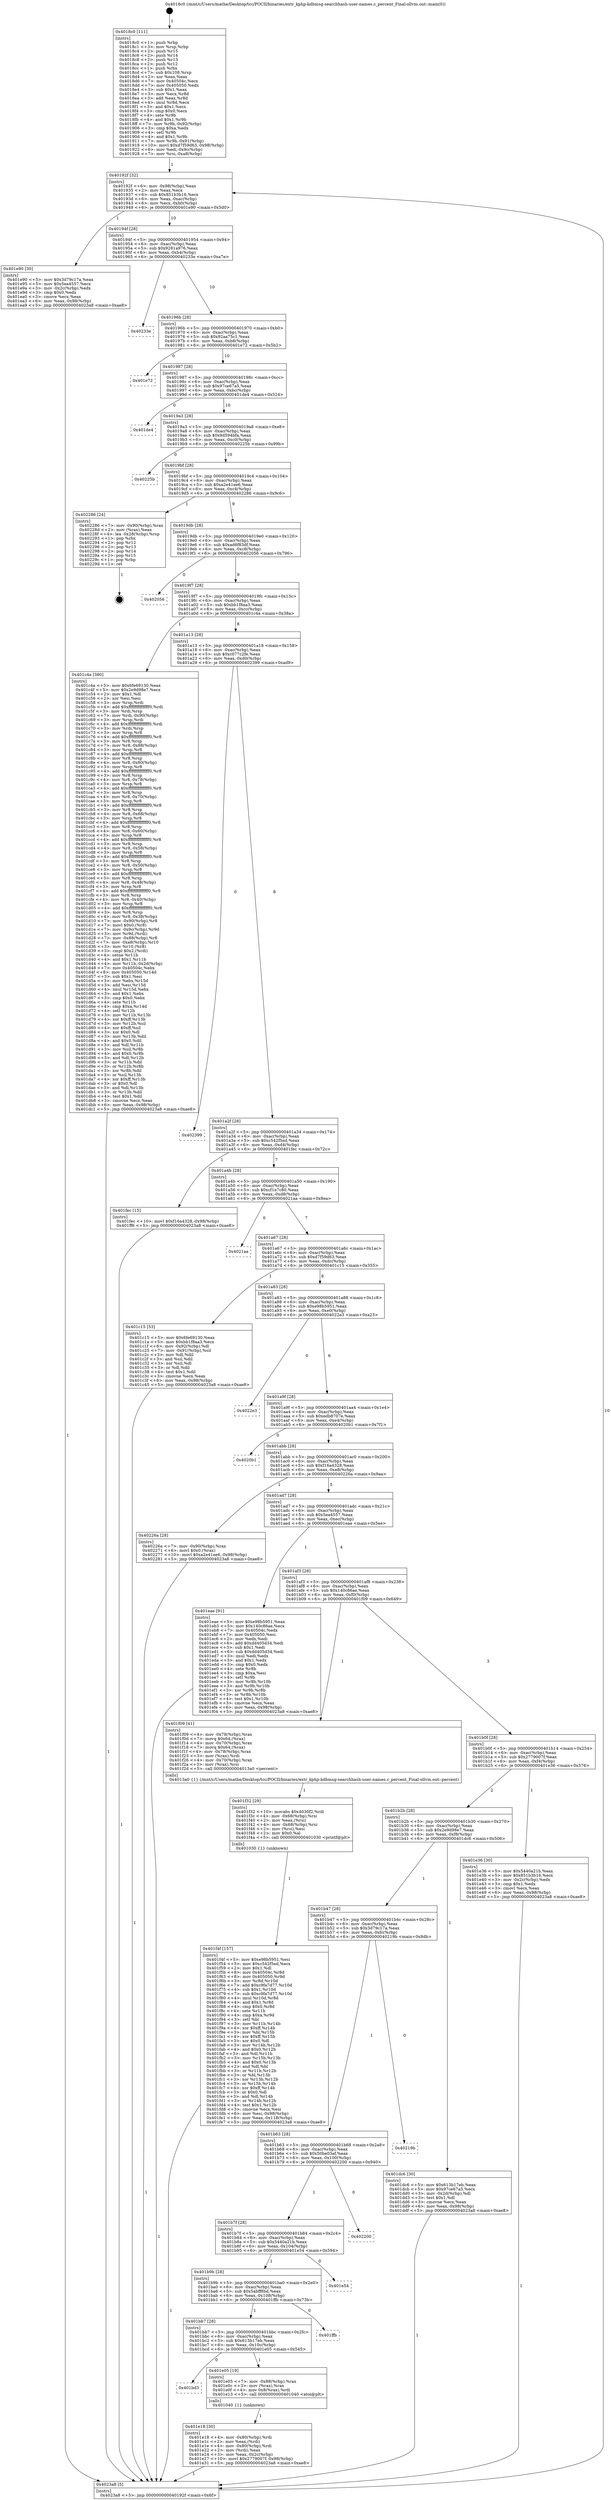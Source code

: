 digraph "0x4018c0" {
  label = "0x4018c0 (/mnt/c/Users/mathe/Desktop/tcc/POCII/binaries/extr_kphp-kdbmsg-searchhash-user-names.c_percent_Final-ollvm.out::main(0))"
  labelloc = "t"
  node[shape=record]

  Entry [label="",width=0.3,height=0.3,shape=circle,fillcolor=black,style=filled]
  "0x40192f" [label="{
     0x40192f [32]\l
     | [instrs]\l
     &nbsp;&nbsp;0x40192f \<+6\>: mov -0x98(%rbp),%eax\l
     &nbsp;&nbsp;0x401935 \<+2\>: mov %eax,%ecx\l
     &nbsp;&nbsp;0x401937 \<+6\>: sub $0x851b3b16,%ecx\l
     &nbsp;&nbsp;0x40193d \<+6\>: mov %eax,-0xac(%rbp)\l
     &nbsp;&nbsp;0x401943 \<+6\>: mov %ecx,-0xb0(%rbp)\l
     &nbsp;&nbsp;0x401949 \<+6\>: je 0000000000401e90 \<main+0x5d0\>\l
  }"]
  "0x401e90" [label="{
     0x401e90 [30]\l
     | [instrs]\l
     &nbsp;&nbsp;0x401e90 \<+5\>: mov $0x3d79c17a,%eax\l
     &nbsp;&nbsp;0x401e95 \<+5\>: mov $0x5ea4557,%ecx\l
     &nbsp;&nbsp;0x401e9a \<+3\>: mov -0x2c(%rbp),%edx\l
     &nbsp;&nbsp;0x401e9d \<+3\>: cmp $0x0,%edx\l
     &nbsp;&nbsp;0x401ea0 \<+3\>: cmove %ecx,%eax\l
     &nbsp;&nbsp;0x401ea3 \<+6\>: mov %eax,-0x98(%rbp)\l
     &nbsp;&nbsp;0x401ea9 \<+5\>: jmp 00000000004023a8 \<main+0xae8\>\l
  }"]
  "0x40194f" [label="{
     0x40194f [28]\l
     | [instrs]\l
     &nbsp;&nbsp;0x40194f \<+5\>: jmp 0000000000401954 \<main+0x94\>\l
     &nbsp;&nbsp;0x401954 \<+6\>: mov -0xac(%rbp),%eax\l
     &nbsp;&nbsp;0x40195a \<+5\>: sub $0x9281a976,%eax\l
     &nbsp;&nbsp;0x40195f \<+6\>: mov %eax,-0xb4(%rbp)\l
     &nbsp;&nbsp;0x401965 \<+6\>: je 000000000040233e \<main+0xa7e\>\l
  }"]
  Exit [label="",width=0.3,height=0.3,shape=circle,fillcolor=black,style=filled,peripheries=2]
  "0x40233e" [label="{
     0x40233e\l
  }", style=dashed]
  "0x40196b" [label="{
     0x40196b [28]\l
     | [instrs]\l
     &nbsp;&nbsp;0x40196b \<+5\>: jmp 0000000000401970 \<main+0xb0\>\l
     &nbsp;&nbsp;0x401970 \<+6\>: mov -0xac(%rbp),%eax\l
     &nbsp;&nbsp;0x401976 \<+5\>: sub $0x92aa75c1,%eax\l
     &nbsp;&nbsp;0x40197b \<+6\>: mov %eax,-0xb8(%rbp)\l
     &nbsp;&nbsp;0x401981 \<+6\>: je 0000000000401e72 \<main+0x5b2\>\l
  }"]
  "0x401f4f" [label="{
     0x401f4f [157]\l
     | [instrs]\l
     &nbsp;&nbsp;0x401f4f \<+5\>: mov $0xe98b5951,%esi\l
     &nbsp;&nbsp;0x401f54 \<+5\>: mov $0xc542f5ed,%ecx\l
     &nbsp;&nbsp;0x401f59 \<+2\>: mov $0x1,%dl\l
     &nbsp;&nbsp;0x401f5b \<+8\>: mov 0x40504c,%r8d\l
     &nbsp;&nbsp;0x401f63 \<+8\>: mov 0x405050,%r9d\l
     &nbsp;&nbsp;0x401f6b \<+3\>: mov %r8d,%r10d\l
     &nbsp;&nbsp;0x401f6e \<+7\>: add $0xc9fa7d77,%r10d\l
     &nbsp;&nbsp;0x401f75 \<+4\>: sub $0x1,%r10d\l
     &nbsp;&nbsp;0x401f79 \<+7\>: sub $0xc9fa7d77,%r10d\l
     &nbsp;&nbsp;0x401f80 \<+4\>: imul %r10d,%r8d\l
     &nbsp;&nbsp;0x401f84 \<+4\>: and $0x1,%r8d\l
     &nbsp;&nbsp;0x401f88 \<+4\>: cmp $0x0,%r8d\l
     &nbsp;&nbsp;0x401f8c \<+4\>: sete %r11b\l
     &nbsp;&nbsp;0x401f90 \<+4\>: cmp $0xa,%r9d\l
     &nbsp;&nbsp;0x401f94 \<+3\>: setl %bl\l
     &nbsp;&nbsp;0x401f97 \<+3\>: mov %r11b,%r14b\l
     &nbsp;&nbsp;0x401f9a \<+4\>: xor $0xff,%r14b\l
     &nbsp;&nbsp;0x401f9e \<+3\>: mov %bl,%r15b\l
     &nbsp;&nbsp;0x401fa1 \<+4\>: xor $0xff,%r15b\l
     &nbsp;&nbsp;0x401fa5 \<+3\>: xor $0x0,%dl\l
     &nbsp;&nbsp;0x401fa8 \<+3\>: mov %r14b,%r12b\l
     &nbsp;&nbsp;0x401fab \<+4\>: and $0x0,%r12b\l
     &nbsp;&nbsp;0x401faf \<+3\>: and %dl,%r11b\l
     &nbsp;&nbsp;0x401fb2 \<+3\>: mov %r15b,%r13b\l
     &nbsp;&nbsp;0x401fb5 \<+4\>: and $0x0,%r13b\l
     &nbsp;&nbsp;0x401fb9 \<+2\>: and %dl,%bl\l
     &nbsp;&nbsp;0x401fbb \<+3\>: or %r11b,%r12b\l
     &nbsp;&nbsp;0x401fbe \<+3\>: or %bl,%r13b\l
     &nbsp;&nbsp;0x401fc1 \<+3\>: xor %r13b,%r12b\l
     &nbsp;&nbsp;0x401fc4 \<+3\>: or %r15b,%r14b\l
     &nbsp;&nbsp;0x401fc7 \<+4\>: xor $0xff,%r14b\l
     &nbsp;&nbsp;0x401fcb \<+3\>: or $0x0,%dl\l
     &nbsp;&nbsp;0x401fce \<+3\>: and %dl,%r14b\l
     &nbsp;&nbsp;0x401fd1 \<+3\>: or %r14b,%r12b\l
     &nbsp;&nbsp;0x401fd4 \<+4\>: test $0x1,%r12b\l
     &nbsp;&nbsp;0x401fd8 \<+3\>: cmovne %ecx,%esi\l
     &nbsp;&nbsp;0x401fdb \<+6\>: mov %esi,-0x98(%rbp)\l
     &nbsp;&nbsp;0x401fe1 \<+6\>: mov %eax,-0x118(%rbp)\l
     &nbsp;&nbsp;0x401fe7 \<+5\>: jmp 00000000004023a8 \<main+0xae8\>\l
  }"]
  "0x401e72" [label="{
     0x401e72\l
  }", style=dashed]
  "0x401987" [label="{
     0x401987 [28]\l
     | [instrs]\l
     &nbsp;&nbsp;0x401987 \<+5\>: jmp 000000000040198c \<main+0xcc\>\l
     &nbsp;&nbsp;0x40198c \<+6\>: mov -0xac(%rbp),%eax\l
     &nbsp;&nbsp;0x401992 \<+5\>: sub $0x97ce67a5,%eax\l
     &nbsp;&nbsp;0x401997 \<+6\>: mov %eax,-0xbc(%rbp)\l
     &nbsp;&nbsp;0x40199d \<+6\>: je 0000000000401de4 \<main+0x524\>\l
  }"]
  "0x401f32" [label="{
     0x401f32 [29]\l
     | [instrs]\l
     &nbsp;&nbsp;0x401f32 \<+10\>: movabs $0x4030f2,%rdi\l
     &nbsp;&nbsp;0x401f3c \<+4\>: mov -0x68(%rbp),%rsi\l
     &nbsp;&nbsp;0x401f40 \<+2\>: mov %eax,(%rsi)\l
     &nbsp;&nbsp;0x401f42 \<+4\>: mov -0x68(%rbp),%rsi\l
     &nbsp;&nbsp;0x401f46 \<+2\>: mov (%rsi),%esi\l
     &nbsp;&nbsp;0x401f48 \<+2\>: mov $0x0,%al\l
     &nbsp;&nbsp;0x401f4a \<+5\>: call 0000000000401030 \<printf@plt\>\l
     | [calls]\l
     &nbsp;&nbsp;0x401030 \{1\} (unknown)\l
  }"]
  "0x401de4" [label="{
     0x401de4\l
  }", style=dashed]
  "0x4019a3" [label="{
     0x4019a3 [28]\l
     | [instrs]\l
     &nbsp;&nbsp;0x4019a3 \<+5\>: jmp 00000000004019a8 \<main+0xe8\>\l
     &nbsp;&nbsp;0x4019a8 \<+6\>: mov -0xac(%rbp),%eax\l
     &nbsp;&nbsp;0x4019ae \<+5\>: sub $0x9d594bfa,%eax\l
     &nbsp;&nbsp;0x4019b3 \<+6\>: mov %eax,-0xc0(%rbp)\l
     &nbsp;&nbsp;0x4019b9 \<+6\>: je 000000000040225b \<main+0x99b\>\l
  }"]
  "0x401e18" [label="{
     0x401e18 [30]\l
     | [instrs]\l
     &nbsp;&nbsp;0x401e18 \<+4\>: mov -0x80(%rbp),%rdi\l
     &nbsp;&nbsp;0x401e1c \<+2\>: mov %eax,(%rdi)\l
     &nbsp;&nbsp;0x401e1e \<+4\>: mov -0x80(%rbp),%rdi\l
     &nbsp;&nbsp;0x401e22 \<+2\>: mov (%rdi),%eax\l
     &nbsp;&nbsp;0x401e24 \<+3\>: mov %eax,-0x2c(%rbp)\l
     &nbsp;&nbsp;0x401e27 \<+10\>: movl $0x2779007f,-0x98(%rbp)\l
     &nbsp;&nbsp;0x401e31 \<+5\>: jmp 00000000004023a8 \<main+0xae8\>\l
  }"]
  "0x40225b" [label="{
     0x40225b\l
  }", style=dashed]
  "0x4019bf" [label="{
     0x4019bf [28]\l
     | [instrs]\l
     &nbsp;&nbsp;0x4019bf \<+5\>: jmp 00000000004019c4 \<main+0x104\>\l
     &nbsp;&nbsp;0x4019c4 \<+6\>: mov -0xac(%rbp),%eax\l
     &nbsp;&nbsp;0x4019ca \<+5\>: sub $0xa2e41ee6,%eax\l
     &nbsp;&nbsp;0x4019cf \<+6\>: mov %eax,-0xc4(%rbp)\l
     &nbsp;&nbsp;0x4019d5 \<+6\>: je 0000000000402286 \<main+0x9c6\>\l
  }"]
  "0x401bd3" [label="{
     0x401bd3\l
  }", style=dashed]
  "0x402286" [label="{
     0x402286 [24]\l
     | [instrs]\l
     &nbsp;&nbsp;0x402286 \<+7\>: mov -0x90(%rbp),%rax\l
     &nbsp;&nbsp;0x40228d \<+2\>: mov (%rax),%eax\l
     &nbsp;&nbsp;0x40228f \<+4\>: lea -0x28(%rbp),%rsp\l
     &nbsp;&nbsp;0x402293 \<+1\>: pop %rbx\l
     &nbsp;&nbsp;0x402294 \<+2\>: pop %r12\l
     &nbsp;&nbsp;0x402296 \<+2\>: pop %r13\l
     &nbsp;&nbsp;0x402298 \<+2\>: pop %r14\l
     &nbsp;&nbsp;0x40229a \<+2\>: pop %r15\l
     &nbsp;&nbsp;0x40229c \<+1\>: pop %rbp\l
     &nbsp;&nbsp;0x40229d \<+1\>: ret\l
  }"]
  "0x4019db" [label="{
     0x4019db [28]\l
     | [instrs]\l
     &nbsp;&nbsp;0x4019db \<+5\>: jmp 00000000004019e0 \<main+0x120\>\l
     &nbsp;&nbsp;0x4019e0 \<+6\>: mov -0xac(%rbp),%eax\l
     &nbsp;&nbsp;0x4019e6 \<+5\>: sub $0xad6f83df,%eax\l
     &nbsp;&nbsp;0x4019eb \<+6\>: mov %eax,-0xc8(%rbp)\l
     &nbsp;&nbsp;0x4019f1 \<+6\>: je 0000000000402056 \<main+0x796\>\l
  }"]
  "0x401e05" [label="{
     0x401e05 [19]\l
     | [instrs]\l
     &nbsp;&nbsp;0x401e05 \<+7\>: mov -0x88(%rbp),%rax\l
     &nbsp;&nbsp;0x401e0c \<+3\>: mov (%rax),%rax\l
     &nbsp;&nbsp;0x401e0f \<+4\>: mov 0x8(%rax),%rdi\l
     &nbsp;&nbsp;0x401e13 \<+5\>: call 0000000000401040 \<atoi@plt\>\l
     | [calls]\l
     &nbsp;&nbsp;0x401040 \{1\} (unknown)\l
  }"]
  "0x402056" [label="{
     0x402056\l
  }", style=dashed]
  "0x4019f7" [label="{
     0x4019f7 [28]\l
     | [instrs]\l
     &nbsp;&nbsp;0x4019f7 \<+5\>: jmp 00000000004019fc \<main+0x13c\>\l
     &nbsp;&nbsp;0x4019fc \<+6\>: mov -0xac(%rbp),%eax\l
     &nbsp;&nbsp;0x401a02 \<+5\>: sub $0xbb1f8aa3,%eax\l
     &nbsp;&nbsp;0x401a07 \<+6\>: mov %eax,-0xcc(%rbp)\l
     &nbsp;&nbsp;0x401a0d \<+6\>: je 0000000000401c4a \<main+0x38a\>\l
  }"]
  "0x401bb7" [label="{
     0x401bb7 [28]\l
     | [instrs]\l
     &nbsp;&nbsp;0x401bb7 \<+5\>: jmp 0000000000401bbc \<main+0x2fc\>\l
     &nbsp;&nbsp;0x401bbc \<+6\>: mov -0xac(%rbp),%eax\l
     &nbsp;&nbsp;0x401bc2 \<+5\>: sub $0x613b17eb,%eax\l
     &nbsp;&nbsp;0x401bc7 \<+6\>: mov %eax,-0x10c(%rbp)\l
     &nbsp;&nbsp;0x401bcd \<+6\>: je 0000000000401e05 \<main+0x545\>\l
  }"]
  "0x401c4a" [label="{
     0x401c4a [380]\l
     | [instrs]\l
     &nbsp;&nbsp;0x401c4a \<+5\>: mov $0x6fe69130,%eax\l
     &nbsp;&nbsp;0x401c4f \<+5\>: mov $0x2e9d98e7,%ecx\l
     &nbsp;&nbsp;0x401c54 \<+2\>: mov $0x1,%dl\l
     &nbsp;&nbsp;0x401c56 \<+2\>: xor %esi,%esi\l
     &nbsp;&nbsp;0x401c58 \<+3\>: mov %rsp,%rdi\l
     &nbsp;&nbsp;0x401c5b \<+4\>: add $0xfffffffffffffff0,%rdi\l
     &nbsp;&nbsp;0x401c5f \<+3\>: mov %rdi,%rsp\l
     &nbsp;&nbsp;0x401c62 \<+7\>: mov %rdi,-0x90(%rbp)\l
     &nbsp;&nbsp;0x401c69 \<+3\>: mov %rsp,%rdi\l
     &nbsp;&nbsp;0x401c6c \<+4\>: add $0xfffffffffffffff0,%rdi\l
     &nbsp;&nbsp;0x401c70 \<+3\>: mov %rdi,%rsp\l
     &nbsp;&nbsp;0x401c73 \<+3\>: mov %rsp,%r8\l
     &nbsp;&nbsp;0x401c76 \<+4\>: add $0xfffffffffffffff0,%r8\l
     &nbsp;&nbsp;0x401c7a \<+3\>: mov %r8,%rsp\l
     &nbsp;&nbsp;0x401c7d \<+7\>: mov %r8,-0x88(%rbp)\l
     &nbsp;&nbsp;0x401c84 \<+3\>: mov %rsp,%r8\l
     &nbsp;&nbsp;0x401c87 \<+4\>: add $0xfffffffffffffff0,%r8\l
     &nbsp;&nbsp;0x401c8b \<+3\>: mov %r8,%rsp\l
     &nbsp;&nbsp;0x401c8e \<+4\>: mov %r8,-0x80(%rbp)\l
     &nbsp;&nbsp;0x401c92 \<+3\>: mov %rsp,%r8\l
     &nbsp;&nbsp;0x401c95 \<+4\>: add $0xfffffffffffffff0,%r8\l
     &nbsp;&nbsp;0x401c99 \<+3\>: mov %r8,%rsp\l
     &nbsp;&nbsp;0x401c9c \<+4\>: mov %r8,-0x78(%rbp)\l
     &nbsp;&nbsp;0x401ca0 \<+3\>: mov %rsp,%r8\l
     &nbsp;&nbsp;0x401ca3 \<+4\>: add $0xfffffffffffffff0,%r8\l
     &nbsp;&nbsp;0x401ca7 \<+3\>: mov %r8,%rsp\l
     &nbsp;&nbsp;0x401caa \<+4\>: mov %r8,-0x70(%rbp)\l
     &nbsp;&nbsp;0x401cae \<+3\>: mov %rsp,%r8\l
     &nbsp;&nbsp;0x401cb1 \<+4\>: add $0xfffffffffffffff0,%r8\l
     &nbsp;&nbsp;0x401cb5 \<+3\>: mov %r8,%rsp\l
     &nbsp;&nbsp;0x401cb8 \<+4\>: mov %r8,-0x68(%rbp)\l
     &nbsp;&nbsp;0x401cbc \<+3\>: mov %rsp,%r8\l
     &nbsp;&nbsp;0x401cbf \<+4\>: add $0xfffffffffffffff0,%r8\l
     &nbsp;&nbsp;0x401cc3 \<+3\>: mov %r8,%rsp\l
     &nbsp;&nbsp;0x401cc6 \<+4\>: mov %r8,-0x60(%rbp)\l
     &nbsp;&nbsp;0x401cca \<+3\>: mov %rsp,%r8\l
     &nbsp;&nbsp;0x401ccd \<+4\>: add $0xfffffffffffffff0,%r8\l
     &nbsp;&nbsp;0x401cd1 \<+3\>: mov %r8,%rsp\l
     &nbsp;&nbsp;0x401cd4 \<+4\>: mov %r8,-0x58(%rbp)\l
     &nbsp;&nbsp;0x401cd8 \<+3\>: mov %rsp,%r8\l
     &nbsp;&nbsp;0x401cdb \<+4\>: add $0xfffffffffffffff0,%r8\l
     &nbsp;&nbsp;0x401cdf \<+3\>: mov %r8,%rsp\l
     &nbsp;&nbsp;0x401ce2 \<+4\>: mov %r8,-0x50(%rbp)\l
     &nbsp;&nbsp;0x401ce6 \<+3\>: mov %rsp,%r8\l
     &nbsp;&nbsp;0x401ce9 \<+4\>: add $0xfffffffffffffff0,%r8\l
     &nbsp;&nbsp;0x401ced \<+3\>: mov %r8,%rsp\l
     &nbsp;&nbsp;0x401cf0 \<+4\>: mov %r8,-0x48(%rbp)\l
     &nbsp;&nbsp;0x401cf4 \<+3\>: mov %rsp,%r8\l
     &nbsp;&nbsp;0x401cf7 \<+4\>: add $0xfffffffffffffff0,%r8\l
     &nbsp;&nbsp;0x401cfb \<+3\>: mov %r8,%rsp\l
     &nbsp;&nbsp;0x401cfe \<+4\>: mov %r8,-0x40(%rbp)\l
     &nbsp;&nbsp;0x401d02 \<+3\>: mov %rsp,%r8\l
     &nbsp;&nbsp;0x401d05 \<+4\>: add $0xfffffffffffffff0,%r8\l
     &nbsp;&nbsp;0x401d09 \<+3\>: mov %r8,%rsp\l
     &nbsp;&nbsp;0x401d0c \<+4\>: mov %r8,-0x38(%rbp)\l
     &nbsp;&nbsp;0x401d10 \<+7\>: mov -0x90(%rbp),%r8\l
     &nbsp;&nbsp;0x401d17 \<+7\>: movl $0x0,(%r8)\l
     &nbsp;&nbsp;0x401d1e \<+7\>: mov -0x9c(%rbp),%r9d\l
     &nbsp;&nbsp;0x401d25 \<+3\>: mov %r9d,(%rdi)\l
     &nbsp;&nbsp;0x401d28 \<+7\>: mov -0x88(%rbp),%r8\l
     &nbsp;&nbsp;0x401d2f \<+7\>: mov -0xa8(%rbp),%r10\l
     &nbsp;&nbsp;0x401d36 \<+3\>: mov %r10,(%r8)\l
     &nbsp;&nbsp;0x401d39 \<+3\>: cmpl $0x2,(%rdi)\l
     &nbsp;&nbsp;0x401d3c \<+4\>: setne %r11b\l
     &nbsp;&nbsp;0x401d40 \<+4\>: and $0x1,%r11b\l
     &nbsp;&nbsp;0x401d44 \<+4\>: mov %r11b,-0x2d(%rbp)\l
     &nbsp;&nbsp;0x401d48 \<+7\>: mov 0x40504c,%ebx\l
     &nbsp;&nbsp;0x401d4f \<+8\>: mov 0x405050,%r14d\l
     &nbsp;&nbsp;0x401d57 \<+3\>: sub $0x1,%esi\l
     &nbsp;&nbsp;0x401d5a \<+3\>: mov %ebx,%r15d\l
     &nbsp;&nbsp;0x401d5d \<+3\>: add %esi,%r15d\l
     &nbsp;&nbsp;0x401d60 \<+4\>: imul %r15d,%ebx\l
     &nbsp;&nbsp;0x401d64 \<+3\>: and $0x1,%ebx\l
     &nbsp;&nbsp;0x401d67 \<+3\>: cmp $0x0,%ebx\l
     &nbsp;&nbsp;0x401d6a \<+4\>: sete %r11b\l
     &nbsp;&nbsp;0x401d6e \<+4\>: cmp $0xa,%r14d\l
     &nbsp;&nbsp;0x401d72 \<+4\>: setl %r12b\l
     &nbsp;&nbsp;0x401d76 \<+3\>: mov %r11b,%r13b\l
     &nbsp;&nbsp;0x401d79 \<+4\>: xor $0xff,%r13b\l
     &nbsp;&nbsp;0x401d7d \<+3\>: mov %r12b,%sil\l
     &nbsp;&nbsp;0x401d80 \<+4\>: xor $0xff,%sil\l
     &nbsp;&nbsp;0x401d84 \<+3\>: xor $0x0,%dl\l
     &nbsp;&nbsp;0x401d87 \<+3\>: mov %r13b,%dil\l
     &nbsp;&nbsp;0x401d8a \<+4\>: and $0x0,%dil\l
     &nbsp;&nbsp;0x401d8e \<+3\>: and %dl,%r11b\l
     &nbsp;&nbsp;0x401d91 \<+3\>: mov %sil,%r8b\l
     &nbsp;&nbsp;0x401d94 \<+4\>: and $0x0,%r8b\l
     &nbsp;&nbsp;0x401d98 \<+3\>: and %dl,%r12b\l
     &nbsp;&nbsp;0x401d9b \<+3\>: or %r11b,%dil\l
     &nbsp;&nbsp;0x401d9e \<+3\>: or %r12b,%r8b\l
     &nbsp;&nbsp;0x401da1 \<+3\>: xor %r8b,%dil\l
     &nbsp;&nbsp;0x401da4 \<+3\>: or %sil,%r13b\l
     &nbsp;&nbsp;0x401da7 \<+4\>: xor $0xff,%r13b\l
     &nbsp;&nbsp;0x401dab \<+3\>: or $0x0,%dl\l
     &nbsp;&nbsp;0x401dae \<+3\>: and %dl,%r13b\l
     &nbsp;&nbsp;0x401db1 \<+3\>: or %r13b,%dil\l
     &nbsp;&nbsp;0x401db4 \<+4\>: test $0x1,%dil\l
     &nbsp;&nbsp;0x401db8 \<+3\>: cmovne %ecx,%eax\l
     &nbsp;&nbsp;0x401dbb \<+6\>: mov %eax,-0x98(%rbp)\l
     &nbsp;&nbsp;0x401dc1 \<+5\>: jmp 00000000004023a8 \<main+0xae8\>\l
  }"]
  "0x401a13" [label="{
     0x401a13 [28]\l
     | [instrs]\l
     &nbsp;&nbsp;0x401a13 \<+5\>: jmp 0000000000401a18 \<main+0x158\>\l
     &nbsp;&nbsp;0x401a18 \<+6\>: mov -0xac(%rbp),%eax\l
     &nbsp;&nbsp;0x401a1e \<+5\>: sub $0xc077c2fe,%eax\l
     &nbsp;&nbsp;0x401a23 \<+6\>: mov %eax,-0xd0(%rbp)\l
     &nbsp;&nbsp;0x401a29 \<+6\>: je 0000000000402399 \<main+0xad9\>\l
  }"]
  "0x401ffb" [label="{
     0x401ffb\l
  }", style=dashed]
  "0x402399" [label="{
     0x402399\l
  }", style=dashed]
  "0x401a2f" [label="{
     0x401a2f [28]\l
     | [instrs]\l
     &nbsp;&nbsp;0x401a2f \<+5\>: jmp 0000000000401a34 \<main+0x174\>\l
     &nbsp;&nbsp;0x401a34 \<+6\>: mov -0xac(%rbp),%eax\l
     &nbsp;&nbsp;0x401a3a \<+5\>: sub $0xc542f5ed,%eax\l
     &nbsp;&nbsp;0x401a3f \<+6\>: mov %eax,-0xd4(%rbp)\l
     &nbsp;&nbsp;0x401a45 \<+6\>: je 0000000000401fec \<main+0x72c\>\l
  }"]
  "0x401b9b" [label="{
     0x401b9b [28]\l
     | [instrs]\l
     &nbsp;&nbsp;0x401b9b \<+5\>: jmp 0000000000401ba0 \<main+0x2e0\>\l
     &nbsp;&nbsp;0x401ba0 \<+6\>: mov -0xac(%rbp),%eax\l
     &nbsp;&nbsp;0x401ba6 \<+5\>: sub $0x5abff8bd,%eax\l
     &nbsp;&nbsp;0x401bab \<+6\>: mov %eax,-0x108(%rbp)\l
     &nbsp;&nbsp;0x401bb1 \<+6\>: je 0000000000401ffb \<main+0x73b\>\l
  }"]
  "0x401fec" [label="{
     0x401fec [15]\l
     | [instrs]\l
     &nbsp;&nbsp;0x401fec \<+10\>: movl $0xf16a4328,-0x98(%rbp)\l
     &nbsp;&nbsp;0x401ff6 \<+5\>: jmp 00000000004023a8 \<main+0xae8\>\l
  }"]
  "0x401a4b" [label="{
     0x401a4b [28]\l
     | [instrs]\l
     &nbsp;&nbsp;0x401a4b \<+5\>: jmp 0000000000401a50 \<main+0x190\>\l
     &nbsp;&nbsp;0x401a50 \<+6\>: mov -0xac(%rbp),%eax\l
     &nbsp;&nbsp;0x401a56 \<+5\>: sub $0xcf1e7c80,%eax\l
     &nbsp;&nbsp;0x401a5b \<+6\>: mov %eax,-0xd8(%rbp)\l
     &nbsp;&nbsp;0x401a61 \<+6\>: je 00000000004021aa \<main+0x8ea\>\l
  }"]
  "0x401e54" [label="{
     0x401e54\l
  }", style=dashed]
  "0x4021aa" [label="{
     0x4021aa\l
  }", style=dashed]
  "0x401a67" [label="{
     0x401a67 [28]\l
     | [instrs]\l
     &nbsp;&nbsp;0x401a67 \<+5\>: jmp 0000000000401a6c \<main+0x1ac\>\l
     &nbsp;&nbsp;0x401a6c \<+6\>: mov -0xac(%rbp),%eax\l
     &nbsp;&nbsp;0x401a72 \<+5\>: sub $0xd7f59d63,%eax\l
     &nbsp;&nbsp;0x401a77 \<+6\>: mov %eax,-0xdc(%rbp)\l
     &nbsp;&nbsp;0x401a7d \<+6\>: je 0000000000401c15 \<main+0x355\>\l
  }"]
  "0x401b7f" [label="{
     0x401b7f [28]\l
     | [instrs]\l
     &nbsp;&nbsp;0x401b7f \<+5\>: jmp 0000000000401b84 \<main+0x2c4\>\l
     &nbsp;&nbsp;0x401b84 \<+6\>: mov -0xac(%rbp),%eax\l
     &nbsp;&nbsp;0x401b8a \<+5\>: sub $0x5440a21b,%eax\l
     &nbsp;&nbsp;0x401b8f \<+6\>: mov %eax,-0x104(%rbp)\l
     &nbsp;&nbsp;0x401b95 \<+6\>: je 0000000000401e54 \<main+0x594\>\l
  }"]
  "0x401c15" [label="{
     0x401c15 [53]\l
     | [instrs]\l
     &nbsp;&nbsp;0x401c15 \<+5\>: mov $0x6fe69130,%eax\l
     &nbsp;&nbsp;0x401c1a \<+5\>: mov $0xbb1f8aa3,%ecx\l
     &nbsp;&nbsp;0x401c1f \<+6\>: mov -0x92(%rbp),%dl\l
     &nbsp;&nbsp;0x401c25 \<+7\>: mov -0x91(%rbp),%sil\l
     &nbsp;&nbsp;0x401c2c \<+3\>: mov %dl,%dil\l
     &nbsp;&nbsp;0x401c2f \<+3\>: and %sil,%dil\l
     &nbsp;&nbsp;0x401c32 \<+3\>: xor %sil,%dl\l
     &nbsp;&nbsp;0x401c35 \<+3\>: or %dl,%dil\l
     &nbsp;&nbsp;0x401c38 \<+4\>: test $0x1,%dil\l
     &nbsp;&nbsp;0x401c3c \<+3\>: cmovne %ecx,%eax\l
     &nbsp;&nbsp;0x401c3f \<+6\>: mov %eax,-0x98(%rbp)\l
     &nbsp;&nbsp;0x401c45 \<+5\>: jmp 00000000004023a8 \<main+0xae8\>\l
  }"]
  "0x401a83" [label="{
     0x401a83 [28]\l
     | [instrs]\l
     &nbsp;&nbsp;0x401a83 \<+5\>: jmp 0000000000401a88 \<main+0x1c8\>\l
     &nbsp;&nbsp;0x401a88 \<+6\>: mov -0xac(%rbp),%eax\l
     &nbsp;&nbsp;0x401a8e \<+5\>: sub $0xe98b5951,%eax\l
     &nbsp;&nbsp;0x401a93 \<+6\>: mov %eax,-0xe0(%rbp)\l
     &nbsp;&nbsp;0x401a99 \<+6\>: je 00000000004022e3 \<main+0xa23\>\l
  }"]
  "0x4023a8" [label="{
     0x4023a8 [5]\l
     | [instrs]\l
     &nbsp;&nbsp;0x4023a8 \<+5\>: jmp 000000000040192f \<main+0x6f\>\l
  }"]
  "0x4018c0" [label="{
     0x4018c0 [111]\l
     | [instrs]\l
     &nbsp;&nbsp;0x4018c0 \<+1\>: push %rbp\l
     &nbsp;&nbsp;0x4018c1 \<+3\>: mov %rsp,%rbp\l
     &nbsp;&nbsp;0x4018c4 \<+2\>: push %r15\l
     &nbsp;&nbsp;0x4018c6 \<+2\>: push %r14\l
     &nbsp;&nbsp;0x4018c8 \<+2\>: push %r13\l
     &nbsp;&nbsp;0x4018ca \<+2\>: push %r12\l
     &nbsp;&nbsp;0x4018cc \<+1\>: push %rbx\l
     &nbsp;&nbsp;0x4018cd \<+7\>: sub $0x108,%rsp\l
     &nbsp;&nbsp;0x4018d4 \<+2\>: xor %eax,%eax\l
     &nbsp;&nbsp;0x4018d6 \<+7\>: mov 0x40504c,%ecx\l
     &nbsp;&nbsp;0x4018dd \<+7\>: mov 0x405050,%edx\l
     &nbsp;&nbsp;0x4018e4 \<+3\>: sub $0x1,%eax\l
     &nbsp;&nbsp;0x4018e7 \<+3\>: mov %ecx,%r8d\l
     &nbsp;&nbsp;0x4018ea \<+3\>: add %eax,%r8d\l
     &nbsp;&nbsp;0x4018ed \<+4\>: imul %r8d,%ecx\l
     &nbsp;&nbsp;0x4018f1 \<+3\>: and $0x1,%ecx\l
     &nbsp;&nbsp;0x4018f4 \<+3\>: cmp $0x0,%ecx\l
     &nbsp;&nbsp;0x4018f7 \<+4\>: sete %r9b\l
     &nbsp;&nbsp;0x4018fb \<+4\>: and $0x1,%r9b\l
     &nbsp;&nbsp;0x4018ff \<+7\>: mov %r9b,-0x92(%rbp)\l
     &nbsp;&nbsp;0x401906 \<+3\>: cmp $0xa,%edx\l
     &nbsp;&nbsp;0x401909 \<+4\>: setl %r9b\l
     &nbsp;&nbsp;0x40190d \<+4\>: and $0x1,%r9b\l
     &nbsp;&nbsp;0x401911 \<+7\>: mov %r9b,-0x91(%rbp)\l
     &nbsp;&nbsp;0x401918 \<+10\>: movl $0xd7f59d63,-0x98(%rbp)\l
     &nbsp;&nbsp;0x401922 \<+6\>: mov %edi,-0x9c(%rbp)\l
     &nbsp;&nbsp;0x401928 \<+7\>: mov %rsi,-0xa8(%rbp)\l
  }"]
  "0x402200" [label="{
     0x402200\l
  }", style=dashed]
  "0x401b63" [label="{
     0x401b63 [28]\l
     | [instrs]\l
     &nbsp;&nbsp;0x401b63 \<+5\>: jmp 0000000000401b68 \<main+0x2a8\>\l
     &nbsp;&nbsp;0x401b68 \<+6\>: mov -0xac(%rbp),%eax\l
     &nbsp;&nbsp;0x401b6e \<+5\>: sub $0x50be03af,%eax\l
     &nbsp;&nbsp;0x401b73 \<+6\>: mov %eax,-0x100(%rbp)\l
     &nbsp;&nbsp;0x401b79 \<+6\>: je 0000000000402200 \<main+0x940\>\l
  }"]
  "0x4022e3" [label="{
     0x4022e3\l
  }", style=dashed]
  "0x401a9f" [label="{
     0x401a9f [28]\l
     | [instrs]\l
     &nbsp;&nbsp;0x401a9f \<+5\>: jmp 0000000000401aa4 \<main+0x1e4\>\l
     &nbsp;&nbsp;0x401aa4 \<+6\>: mov -0xac(%rbp),%eax\l
     &nbsp;&nbsp;0x401aaa \<+5\>: sub $0xedb8707e,%eax\l
     &nbsp;&nbsp;0x401aaf \<+6\>: mov %eax,-0xe4(%rbp)\l
     &nbsp;&nbsp;0x401ab5 \<+6\>: je 00000000004020b1 \<main+0x7f1\>\l
  }"]
  "0x40219b" [label="{
     0x40219b\l
  }", style=dashed]
  "0x4020b1" [label="{
     0x4020b1\l
  }", style=dashed]
  "0x401abb" [label="{
     0x401abb [28]\l
     | [instrs]\l
     &nbsp;&nbsp;0x401abb \<+5\>: jmp 0000000000401ac0 \<main+0x200\>\l
     &nbsp;&nbsp;0x401ac0 \<+6\>: mov -0xac(%rbp),%eax\l
     &nbsp;&nbsp;0x401ac6 \<+5\>: sub $0xf16a4328,%eax\l
     &nbsp;&nbsp;0x401acb \<+6\>: mov %eax,-0xe8(%rbp)\l
     &nbsp;&nbsp;0x401ad1 \<+6\>: je 000000000040226a \<main+0x9aa\>\l
  }"]
  "0x401b47" [label="{
     0x401b47 [28]\l
     | [instrs]\l
     &nbsp;&nbsp;0x401b47 \<+5\>: jmp 0000000000401b4c \<main+0x28c\>\l
     &nbsp;&nbsp;0x401b4c \<+6\>: mov -0xac(%rbp),%eax\l
     &nbsp;&nbsp;0x401b52 \<+5\>: sub $0x3d79c17a,%eax\l
     &nbsp;&nbsp;0x401b57 \<+6\>: mov %eax,-0xfc(%rbp)\l
     &nbsp;&nbsp;0x401b5d \<+6\>: je 000000000040219b \<main+0x8db\>\l
  }"]
  "0x40226a" [label="{
     0x40226a [28]\l
     | [instrs]\l
     &nbsp;&nbsp;0x40226a \<+7\>: mov -0x90(%rbp),%rax\l
     &nbsp;&nbsp;0x402271 \<+6\>: movl $0x0,(%rax)\l
     &nbsp;&nbsp;0x402277 \<+10\>: movl $0xa2e41ee6,-0x98(%rbp)\l
     &nbsp;&nbsp;0x402281 \<+5\>: jmp 00000000004023a8 \<main+0xae8\>\l
  }"]
  "0x401ad7" [label="{
     0x401ad7 [28]\l
     | [instrs]\l
     &nbsp;&nbsp;0x401ad7 \<+5\>: jmp 0000000000401adc \<main+0x21c\>\l
     &nbsp;&nbsp;0x401adc \<+6\>: mov -0xac(%rbp),%eax\l
     &nbsp;&nbsp;0x401ae2 \<+5\>: sub $0x5ea4557,%eax\l
     &nbsp;&nbsp;0x401ae7 \<+6\>: mov %eax,-0xec(%rbp)\l
     &nbsp;&nbsp;0x401aed \<+6\>: je 0000000000401eae \<main+0x5ee\>\l
  }"]
  "0x401dc6" [label="{
     0x401dc6 [30]\l
     | [instrs]\l
     &nbsp;&nbsp;0x401dc6 \<+5\>: mov $0x613b17eb,%eax\l
     &nbsp;&nbsp;0x401dcb \<+5\>: mov $0x97ce67a5,%ecx\l
     &nbsp;&nbsp;0x401dd0 \<+3\>: mov -0x2d(%rbp),%dl\l
     &nbsp;&nbsp;0x401dd3 \<+3\>: test $0x1,%dl\l
     &nbsp;&nbsp;0x401dd6 \<+3\>: cmovne %ecx,%eax\l
     &nbsp;&nbsp;0x401dd9 \<+6\>: mov %eax,-0x98(%rbp)\l
     &nbsp;&nbsp;0x401ddf \<+5\>: jmp 00000000004023a8 \<main+0xae8\>\l
  }"]
  "0x401eae" [label="{
     0x401eae [91]\l
     | [instrs]\l
     &nbsp;&nbsp;0x401eae \<+5\>: mov $0xe98b5951,%eax\l
     &nbsp;&nbsp;0x401eb3 \<+5\>: mov $0x140c86ae,%ecx\l
     &nbsp;&nbsp;0x401eb8 \<+7\>: mov 0x40504c,%edx\l
     &nbsp;&nbsp;0x401ebf \<+7\>: mov 0x405050,%esi\l
     &nbsp;&nbsp;0x401ec6 \<+2\>: mov %edx,%edi\l
     &nbsp;&nbsp;0x401ec8 \<+6\>: add $0xdd405d34,%edi\l
     &nbsp;&nbsp;0x401ece \<+3\>: sub $0x1,%edi\l
     &nbsp;&nbsp;0x401ed1 \<+6\>: sub $0xdd405d34,%edi\l
     &nbsp;&nbsp;0x401ed7 \<+3\>: imul %edi,%edx\l
     &nbsp;&nbsp;0x401eda \<+3\>: and $0x1,%edx\l
     &nbsp;&nbsp;0x401edd \<+3\>: cmp $0x0,%edx\l
     &nbsp;&nbsp;0x401ee0 \<+4\>: sete %r8b\l
     &nbsp;&nbsp;0x401ee4 \<+3\>: cmp $0xa,%esi\l
     &nbsp;&nbsp;0x401ee7 \<+4\>: setl %r9b\l
     &nbsp;&nbsp;0x401eeb \<+3\>: mov %r8b,%r10b\l
     &nbsp;&nbsp;0x401eee \<+3\>: and %r9b,%r10b\l
     &nbsp;&nbsp;0x401ef1 \<+3\>: xor %r9b,%r8b\l
     &nbsp;&nbsp;0x401ef4 \<+3\>: or %r8b,%r10b\l
     &nbsp;&nbsp;0x401ef7 \<+4\>: test $0x1,%r10b\l
     &nbsp;&nbsp;0x401efb \<+3\>: cmovne %ecx,%eax\l
     &nbsp;&nbsp;0x401efe \<+6\>: mov %eax,-0x98(%rbp)\l
     &nbsp;&nbsp;0x401f04 \<+5\>: jmp 00000000004023a8 \<main+0xae8\>\l
  }"]
  "0x401af3" [label="{
     0x401af3 [28]\l
     | [instrs]\l
     &nbsp;&nbsp;0x401af3 \<+5\>: jmp 0000000000401af8 \<main+0x238\>\l
     &nbsp;&nbsp;0x401af8 \<+6\>: mov -0xac(%rbp),%eax\l
     &nbsp;&nbsp;0x401afe \<+5\>: sub $0x140c86ae,%eax\l
     &nbsp;&nbsp;0x401b03 \<+6\>: mov %eax,-0xf0(%rbp)\l
     &nbsp;&nbsp;0x401b09 \<+6\>: je 0000000000401f09 \<main+0x649\>\l
  }"]
  "0x401b2b" [label="{
     0x401b2b [28]\l
     | [instrs]\l
     &nbsp;&nbsp;0x401b2b \<+5\>: jmp 0000000000401b30 \<main+0x270\>\l
     &nbsp;&nbsp;0x401b30 \<+6\>: mov -0xac(%rbp),%eax\l
     &nbsp;&nbsp;0x401b36 \<+5\>: sub $0x2e9d98e7,%eax\l
     &nbsp;&nbsp;0x401b3b \<+6\>: mov %eax,-0xf8(%rbp)\l
     &nbsp;&nbsp;0x401b41 \<+6\>: je 0000000000401dc6 \<main+0x506\>\l
  }"]
  "0x401f09" [label="{
     0x401f09 [41]\l
     | [instrs]\l
     &nbsp;&nbsp;0x401f09 \<+4\>: mov -0x78(%rbp),%rax\l
     &nbsp;&nbsp;0x401f0d \<+7\>: movq $0x64,(%rax)\l
     &nbsp;&nbsp;0x401f14 \<+4\>: mov -0x70(%rbp),%rax\l
     &nbsp;&nbsp;0x401f18 \<+7\>: movq $0x64,(%rax)\l
     &nbsp;&nbsp;0x401f1f \<+4\>: mov -0x78(%rbp),%rax\l
     &nbsp;&nbsp;0x401f23 \<+3\>: mov (%rax),%rdi\l
     &nbsp;&nbsp;0x401f26 \<+4\>: mov -0x70(%rbp),%rax\l
     &nbsp;&nbsp;0x401f2a \<+3\>: mov (%rax),%rsi\l
     &nbsp;&nbsp;0x401f2d \<+5\>: call 00000000004013a0 \<percent\>\l
     | [calls]\l
     &nbsp;&nbsp;0x4013a0 \{1\} (/mnt/c/Users/mathe/Desktop/tcc/POCII/binaries/extr_kphp-kdbmsg-searchhash-user-names.c_percent_Final-ollvm.out::percent)\l
  }"]
  "0x401b0f" [label="{
     0x401b0f [28]\l
     | [instrs]\l
     &nbsp;&nbsp;0x401b0f \<+5\>: jmp 0000000000401b14 \<main+0x254\>\l
     &nbsp;&nbsp;0x401b14 \<+6\>: mov -0xac(%rbp),%eax\l
     &nbsp;&nbsp;0x401b1a \<+5\>: sub $0x2779007f,%eax\l
     &nbsp;&nbsp;0x401b1f \<+6\>: mov %eax,-0xf4(%rbp)\l
     &nbsp;&nbsp;0x401b25 \<+6\>: je 0000000000401e36 \<main+0x576\>\l
  }"]
  "0x401e36" [label="{
     0x401e36 [30]\l
     | [instrs]\l
     &nbsp;&nbsp;0x401e36 \<+5\>: mov $0x5440a21b,%eax\l
     &nbsp;&nbsp;0x401e3b \<+5\>: mov $0x851b3b16,%ecx\l
     &nbsp;&nbsp;0x401e40 \<+3\>: mov -0x2c(%rbp),%edx\l
     &nbsp;&nbsp;0x401e43 \<+3\>: cmp $0x1,%edx\l
     &nbsp;&nbsp;0x401e46 \<+3\>: cmovl %ecx,%eax\l
     &nbsp;&nbsp;0x401e49 \<+6\>: mov %eax,-0x98(%rbp)\l
     &nbsp;&nbsp;0x401e4f \<+5\>: jmp 00000000004023a8 \<main+0xae8\>\l
  }"]
  Entry -> "0x4018c0" [label=" 1"]
  "0x40192f" -> "0x401e90" [label=" 1"]
  "0x40192f" -> "0x40194f" [label=" 10"]
  "0x402286" -> Exit [label=" 1"]
  "0x40194f" -> "0x40233e" [label=" 0"]
  "0x40194f" -> "0x40196b" [label=" 10"]
  "0x40226a" -> "0x4023a8" [label=" 1"]
  "0x40196b" -> "0x401e72" [label=" 0"]
  "0x40196b" -> "0x401987" [label=" 10"]
  "0x401fec" -> "0x4023a8" [label=" 1"]
  "0x401987" -> "0x401de4" [label=" 0"]
  "0x401987" -> "0x4019a3" [label=" 10"]
  "0x401f4f" -> "0x4023a8" [label=" 1"]
  "0x4019a3" -> "0x40225b" [label=" 0"]
  "0x4019a3" -> "0x4019bf" [label=" 10"]
  "0x401f32" -> "0x401f4f" [label=" 1"]
  "0x4019bf" -> "0x402286" [label=" 1"]
  "0x4019bf" -> "0x4019db" [label=" 9"]
  "0x401f09" -> "0x401f32" [label=" 1"]
  "0x4019db" -> "0x402056" [label=" 0"]
  "0x4019db" -> "0x4019f7" [label=" 9"]
  "0x401eae" -> "0x4023a8" [label=" 1"]
  "0x4019f7" -> "0x401c4a" [label=" 1"]
  "0x4019f7" -> "0x401a13" [label=" 8"]
  "0x401e36" -> "0x4023a8" [label=" 1"]
  "0x401a13" -> "0x402399" [label=" 0"]
  "0x401a13" -> "0x401a2f" [label=" 8"]
  "0x401e18" -> "0x4023a8" [label=" 1"]
  "0x401a2f" -> "0x401fec" [label=" 1"]
  "0x401a2f" -> "0x401a4b" [label=" 7"]
  "0x401bb7" -> "0x401bd3" [label=" 0"]
  "0x401a4b" -> "0x4021aa" [label=" 0"]
  "0x401a4b" -> "0x401a67" [label=" 7"]
  "0x401bb7" -> "0x401e05" [label=" 1"]
  "0x401a67" -> "0x401c15" [label=" 1"]
  "0x401a67" -> "0x401a83" [label=" 6"]
  "0x401c15" -> "0x4023a8" [label=" 1"]
  "0x4018c0" -> "0x40192f" [label=" 1"]
  "0x4023a8" -> "0x40192f" [label=" 10"]
  "0x401b9b" -> "0x401bb7" [label=" 1"]
  "0x401c4a" -> "0x4023a8" [label=" 1"]
  "0x401b9b" -> "0x401ffb" [label=" 0"]
  "0x401a83" -> "0x4022e3" [label=" 0"]
  "0x401a83" -> "0x401a9f" [label=" 6"]
  "0x401b7f" -> "0x401b9b" [label=" 1"]
  "0x401a9f" -> "0x4020b1" [label=" 0"]
  "0x401a9f" -> "0x401abb" [label=" 6"]
  "0x401b7f" -> "0x401e54" [label=" 0"]
  "0x401abb" -> "0x40226a" [label=" 1"]
  "0x401abb" -> "0x401ad7" [label=" 5"]
  "0x401b63" -> "0x401b7f" [label=" 1"]
  "0x401ad7" -> "0x401eae" [label=" 1"]
  "0x401ad7" -> "0x401af3" [label=" 4"]
  "0x401b63" -> "0x402200" [label=" 0"]
  "0x401af3" -> "0x401f09" [label=" 1"]
  "0x401af3" -> "0x401b0f" [label=" 3"]
  "0x401b47" -> "0x401b63" [label=" 1"]
  "0x401b0f" -> "0x401e36" [label=" 1"]
  "0x401b0f" -> "0x401b2b" [label=" 2"]
  "0x401e05" -> "0x401e18" [label=" 1"]
  "0x401b2b" -> "0x401dc6" [label=" 1"]
  "0x401b2b" -> "0x401b47" [label=" 1"]
  "0x401dc6" -> "0x4023a8" [label=" 1"]
  "0x401e90" -> "0x4023a8" [label=" 1"]
  "0x401b47" -> "0x40219b" [label=" 0"]
}
